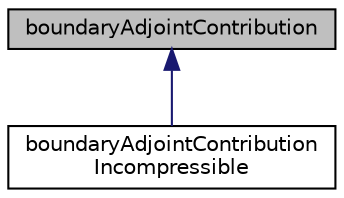 digraph "boundaryAdjointContribution"
{
  bgcolor="transparent";
  edge [fontname="Helvetica",fontsize="10",labelfontname="Helvetica",labelfontsize="10"];
  node [fontname="Helvetica",fontsize="10",shape=record];
  Node1 [label="boundaryAdjointContribution",height=0.2,width=0.4,color="black", fillcolor="grey75", style="filled" fontcolor="black"];
  Node1 -> Node2 [dir="back",color="midnightblue",fontsize="10",style="solid",fontname="Helvetica"];
  Node2 [label="boundaryAdjointContribution\lIncompressible",height=0.2,width=0.4,color="black",URL="$classFoam_1_1boundaryAdjointContributionIncompressible.html",tooltip="Contributions of objective function differentiation to adjoint boundary conditions for incompressible..."];
}
